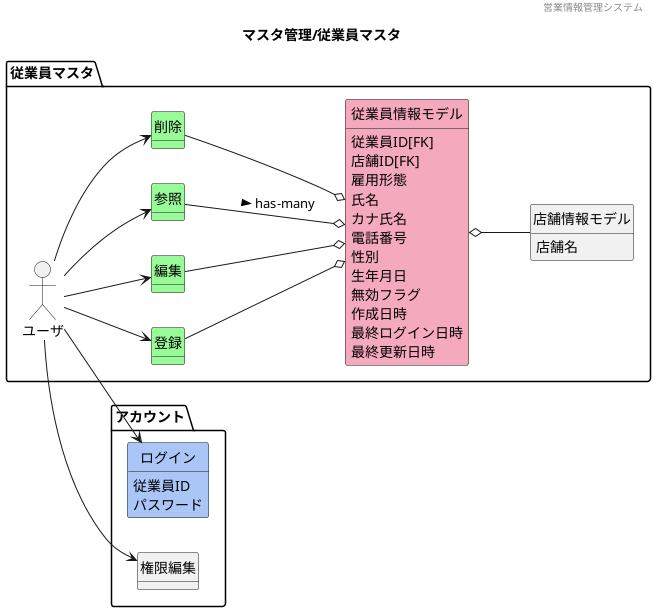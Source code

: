 @startuml images/マスタ管理/従業員マスタ
' ヘッダー
header 営業情報管理システム
' タイトル
title マスタ管理/従業員マスタ
' 
hide circle
' 
hide method
' hide members
left to right direction

package "アカウント"{
    class "ログイン" #A9C6F6
    class "権限編集"
}

package "従業員マスタ"{
    mix_actor "ユーザ"
    class "登録" #98fb98
    class "編集" #98fb98
    class "参照" #98fb98
    class "削除" #98fb98
    class "従業員情報モデル" #F5A9BC
    class "店舗情報モデル"

    ユーザ --> 参照
    ユーザ --> 登録
    ユーザ --> 編集
    ユーザ --> 削除
    ユーザ --> ログイン
    ユーザ --> 権限編集
    参照 --o 従業員情報モデル : > has-many
    登録 --o 従業員情報モデル
    編集 --o 従業員情報モデル 
    削除 --o 従業員情報モデル
    従業員情報モデル o-- 店舗情報モデル

    従業員情報モデル : 従業員ID[FK]
    従業員情報モデル : 店舗ID[FK]
    従業員情報モデル : 雇用形態
    従業員情報モデル : 氏名
    従業員情報モデル : カナ氏名
    従業員情報モデル : 電話番号
    従業員情報モデル : 性別
    従業員情報モデル : 生年月日
    従業員情報モデル : 無効フラグ
    従業員情報モデル : 作成日時
    従業員情報モデル : 最終ログイン日時
    従業員情報モデル : 最終更新日時
    店舗情報モデル : 店舗名
    ログイン : 従業員ID
    ログイン : パスワード
}






@enduml
